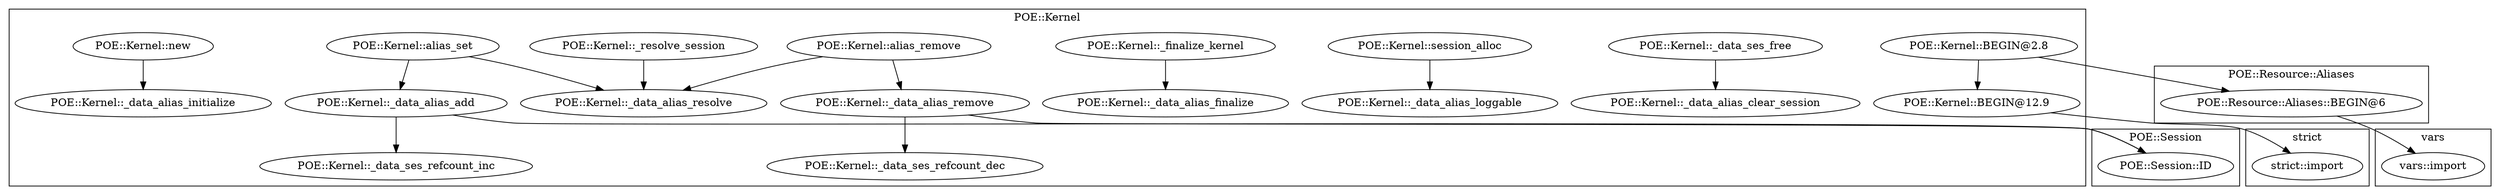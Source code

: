 digraph {
graph [overlap=false]
subgraph cluster_vars {
	label="vars";
	"vars::import";
}
subgraph cluster_POE_Session {
	label="POE::Session";
	"POE::Session::ID";
}
subgraph cluster_strict {
	label="strict";
	"strict::import";
}
subgraph cluster_POE_Resource_Aliases {
	label="POE::Resource::Aliases";
	"POE::Resource::Aliases::BEGIN@6";
}
subgraph cluster_POE_Kernel {
	label="POE::Kernel";
	"POE::Kernel::_data_alias_clear_session";
	"POE::Kernel::_data_ses_free";
	"POE::Kernel::session_alloc";
	"POE::Kernel::alias_remove";
	"POE::Kernel::_data_ses_refcount_dec";
	"POE::Kernel::_finalize_kernel";
	"POE::Kernel::_data_alias_loggable";
	"POE::Kernel::_data_alias_remove";
	"POE::Kernel::_resolve_session";
	"POE::Kernel::BEGIN@2.8";
	"POE::Kernel::_data_alias_resolve";
	"POE::Kernel::new";
	"POE::Kernel::_data_ses_refcount_inc";
	"POE::Kernel::BEGIN@12.9";
	"POE::Kernel::alias_set";
	"POE::Kernel::_data_alias_finalize";
	"POE::Kernel::_data_alias_initialize";
	"POE::Kernel::_data_alias_add";
}
"POE::Kernel::_data_alias_add" -> "POE::Kernel::_data_ses_refcount_inc";
"POE::Kernel::_data_alias_remove" -> "POE::Kernel::_data_ses_refcount_dec";
"POE::Resource::Aliases::BEGIN@6" -> "vars::import";
"POE::Kernel::_finalize_kernel" -> "POE::Kernel::_data_alias_finalize";
"POE::Kernel::alias_set" -> "POE::Kernel::_data_alias_add";
"POE::Kernel::BEGIN@2.8" -> "POE::Resource::Aliases::BEGIN@6";
"POE::Kernel::_data_alias_add" -> "POE::Session::ID";
"POE::Kernel::_data_alias_remove" -> "POE::Session::ID";
"POE::Kernel::_resolve_session" -> "POE::Kernel::_data_alias_resolve";
"POE::Kernel::alias_remove" -> "POE::Kernel::_data_alias_resolve";
"POE::Kernel::alias_set" -> "POE::Kernel::_data_alias_resolve";
"POE::Kernel::alias_remove" -> "POE::Kernel::_data_alias_remove";
"POE::Kernel::new" -> "POE::Kernel::_data_alias_initialize";
"POE::Kernel::session_alloc" -> "POE::Kernel::_data_alias_loggable";
"POE::Kernel::_data_ses_free" -> "POE::Kernel::_data_alias_clear_session";
"POE::Kernel::BEGIN@12.9" -> "strict::import";
"POE::Kernel::BEGIN@2.8" -> "POE::Kernel::BEGIN@12.9";
}
